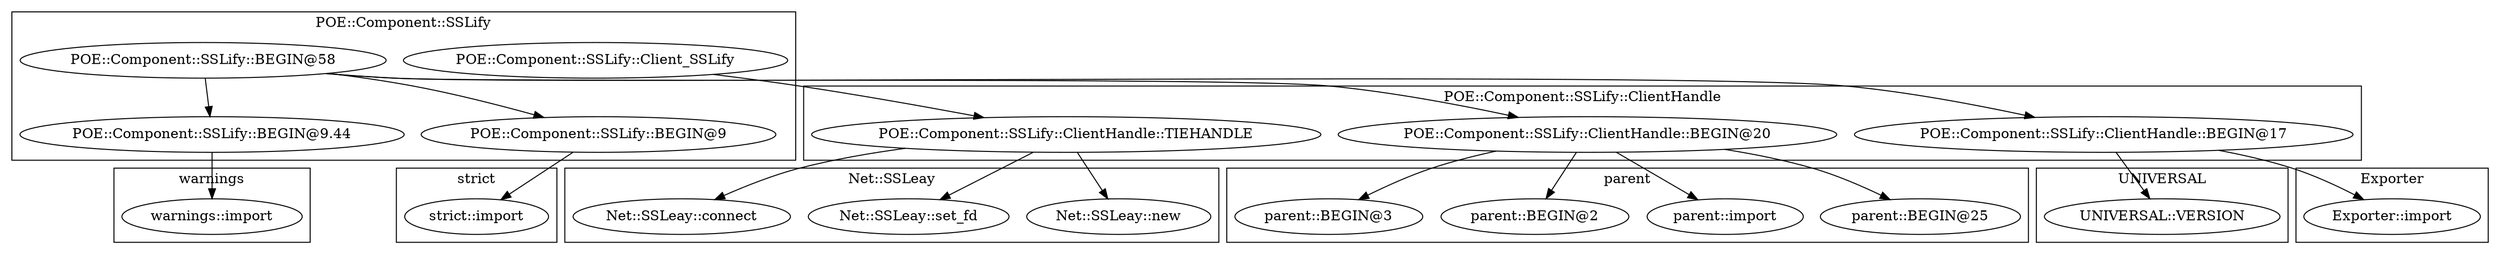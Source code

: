 digraph {
graph [overlap=false]
subgraph cluster_UNIVERSAL {
	label="UNIVERSAL";
	"UNIVERSAL::VERSION";
}
subgraph cluster_POE_Component_SSLify {
	label="POE::Component::SSLify";
	"POE::Component::SSLify::BEGIN@58";
	"POE::Component::SSLify::BEGIN@9.44";
	"POE::Component::SSLify::BEGIN@9";
	"POE::Component::SSLify::Client_SSLify";
}
subgraph cluster_Exporter {
	label="Exporter";
	"Exporter::import";
}
subgraph cluster_warnings {
	label="warnings";
	"warnings::import";
}
subgraph cluster_Net_SSLeay {
	label="Net::SSLeay";
	"Net::SSLeay::new";
	"Net::SSLeay::set_fd";
	"Net::SSLeay::connect";
}
subgraph cluster_POE_Component_SSLify_ClientHandle {
	label="POE::Component::SSLify::ClientHandle";
	"POE::Component::SSLify::ClientHandle::TIEHANDLE";
	"POE::Component::SSLify::ClientHandle::BEGIN@20";
	"POE::Component::SSLify::ClientHandle::BEGIN@17";
}
subgraph cluster_strict {
	label="strict";
	"strict::import";
}
subgraph cluster_parent {
	label="parent";
	"parent::import";
	"parent::BEGIN@2";
	"parent::BEGIN@3";
	"parent::BEGIN@25";
}
"POE::Component::SSLify::ClientHandle::TIEHANDLE" -> "Net::SSLeay::set_fd";
"POE::Component::SSLify::ClientHandle::BEGIN@20" -> "parent::import";
"POE::Component::SSLify::BEGIN@58" -> "POE::Component::SSLify::ClientHandle::BEGIN@17";
"POE::Component::SSLify::ClientHandle::TIEHANDLE" -> "Net::SSLeay::connect";
"POE::Component::SSLify::BEGIN@58" -> "POE::Component::SSLify::ClientHandle::BEGIN@20";
"POE::Component::SSLify::BEGIN@58" -> "POE::Component::SSLify::BEGIN@9.44";
"POE::Component::SSLify::Client_SSLify" -> "POE::Component::SSLify::ClientHandle::TIEHANDLE";
"POE::Component::SSLify::ClientHandle::TIEHANDLE" -> "Net::SSLeay::new";
"POE::Component::SSLify::ClientHandle::BEGIN@20" -> "parent::BEGIN@2";
"POE::Component::SSLify::ClientHandle::BEGIN@20" -> "parent::BEGIN@25";
"POE::Component::SSLify::BEGIN@58" -> "POE::Component::SSLify::BEGIN@9";
"POE::Component::SSLify::ClientHandle::BEGIN@17" -> "Exporter::import";
"POE::Component::SSLify::BEGIN@9.44" -> "warnings::import";
"POE::Component::SSLify::ClientHandle::BEGIN@17" -> "UNIVERSAL::VERSION";
"POE::Component::SSLify::ClientHandle::BEGIN@20" -> "parent::BEGIN@3";
"POE::Component::SSLify::BEGIN@9" -> "strict::import";
}
